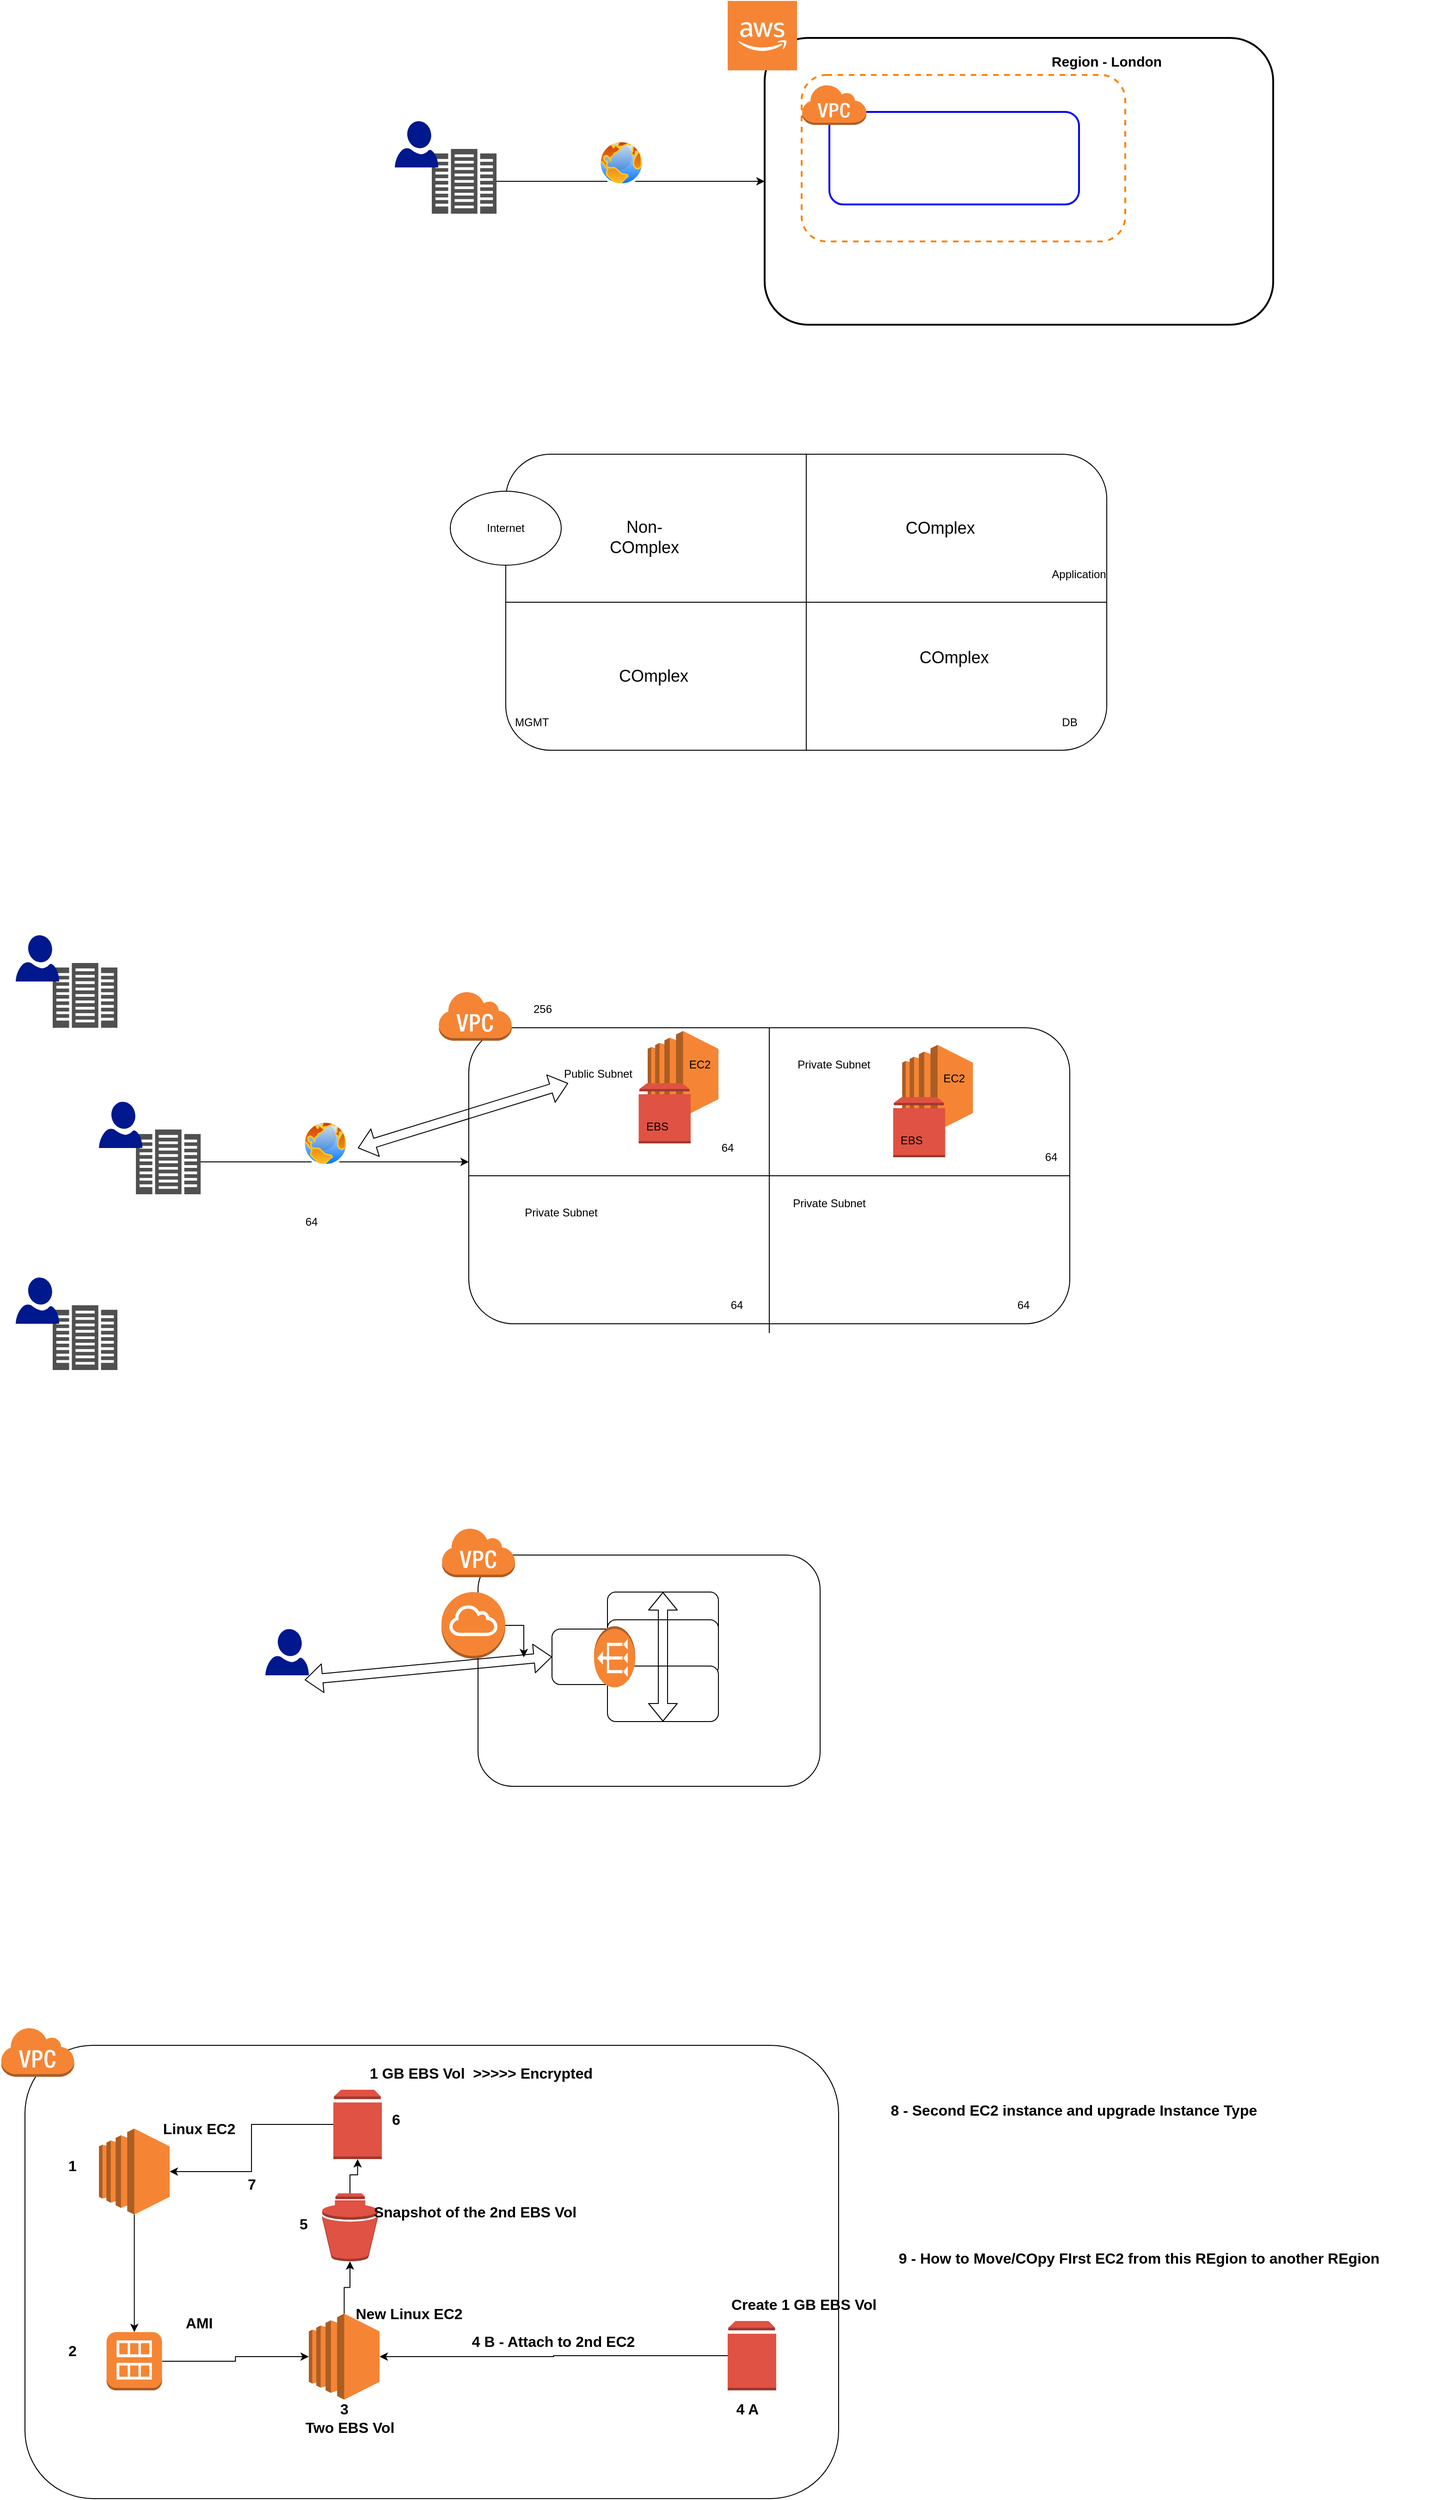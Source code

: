 <mxfile version="14.2.3" type="device"><diagram id="H2GXQ3EfrY2IWg_E_7uB" name="Page-1"><mxGraphModel dx="2603" dy="645" grid="1" gridSize="10" guides="1" tooltips="1" connect="1" arrows="1" fold="1" page="1" pageScale="1" pageWidth="850" pageHeight="1100" math="0" shadow="0"><root><mxCell id="0"/><mxCell id="1" parent="0"/><mxCell id="LGceLIevxCxZJDxATXv2-9" value="" style="rounded=1;whiteSpace=wrap;html=1;" parent="1" vertex="1"><mxGeometry x="-110" y="1750" width="370" height="250" as="geometry"/></mxCell><mxCell id="-fyNvowpJ4HEkJvlEaE8-1" value="" style="rounded=1;whiteSpace=wrap;html=1;strokeWidth=2;" parent="1" vertex="1"><mxGeometry x="200" y="110" width="550" height="310" as="geometry"/></mxCell><mxCell id="-fyNvowpJ4HEkJvlEaE8-2" value="" style="outlineConnect=0;dashed=0;verticalLabelPosition=bottom;verticalAlign=top;align=center;html=1;shape=mxgraph.aws3.cloud_2;fillColor=#F58534;gradientColor=none;" parent="1" vertex="1"><mxGeometry x="160" y="70" width="75" height="75" as="geometry"/></mxCell><mxCell id="-fyNvowpJ4HEkJvlEaE8-5" style="edgeStyle=orthogonalEdgeStyle;rounded=0;orthogonalLoop=1;jettySize=auto;html=1;entryX=0;entryY=0.5;entryDx=0;entryDy=0;" parent="1" source="-fyNvowpJ4HEkJvlEaE8-3" target="-fyNvowpJ4HEkJvlEaE8-1" edge="1"><mxGeometry relative="1" as="geometry"/></mxCell><mxCell id="-fyNvowpJ4HEkJvlEaE8-3" value="" style="pointerEvents=1;shadow=0;dashed=0;html=1;strokeColor=none;fillColor=#505050;labelPosition=center;verticalLabelPosition=bottom;verticalAlign=top;outlineConnect=0;align=center;shape=mxgraph.office.servers.datacenter;" parent="1" vertex="1"><mxGeometry x="-160" y="230" width="70" height="70" as="geometry"/></mxCell><mxCell id="-fyNvowpJ4HEkJvlEaE8-4" value="" style="aspect=fixed;pointerEvents=1;shadow=0;dashed=0;html=1;strokeColor=none;labelPosition=center;verticalLabelPosition=bottom;verticalAlign=top;align=center;fillColor=#00188D;shape=mxgraph.azure.user" parent="1" vertex="1"><mxGeometry x="-200" y="200" width="47" height="50" as="geometry"/></mxCell><mxCell id="-fyNvowpJ4HEkJvlEaE8-6" value="" style="aspect=fixed;perimeter=ellipsePerimeter;html=1;align=center;shadow=0;dashed=0;spacingTop=3;image;image=img/lib/active_directory/internet_globe.svg;strokeWidth=2;" parent="1" vertex="1"><mxGeometry x="20" y="220" width="50" height="50" as="geometry"/></mxCell><mxCell id="-fyNvowpJ4HEkJvlEaE8-8" value="" style="rounded=1;whiteSpace=wrap;html=1;strokeWidth=2;dashed=1;strokeColor=#FF8000;" parent="1" vertex="1"><mxGeometry x="240" y="150" width="350" height="180" as="geometry"/></mxCell><mxCell id="-fyNvowpJ4HEkJvlEaE8-9" value="&lt;b&gt;&lt;font style=&quot;font-size: 15px&quot;&gt;Region - London&lt;/font&gt;&lt;/b&gt;" style="text;html=1;strokeColor=none;fillColor=none;align=center;verticalAlign=middle;whiteSpace=wrap;rounded=0;dashed=1;" parent="1" vertex="1"><mxGeometry x="500" y="125" width="140" height="20" as="geometry"/></mxCell><mxCell id="-fyNvowpJ4HEkJvlEaE8-10" value="" style="rounded=1;whiteSpace=wrap;html=1;strokeWidth=2;strokeColor=#0000FF;" parent="1" vertex="1"><mxGeometry x="270" y="190" width="270" height="100" as="geometry"/></mxCell><mxCell id="-fyNvowpJ4HEkJvlEaE8-11" value="" style="outlineConnect=0;dashed=0;verticalLabelPosition=bottom;verticalAlign=top;align=center;html=1;shape=mxgraph.aws3.virtual_private_cloud;fillColor=#F58534;gradientColor=none;strokeColor=#0000FF;strokeWidth=2;" parent="1" vertex="1"><mxGeometry x="240" y="160" width="70" height="44" as="geometry"/></mxCell><mxCell id="r2a0-MawV22eD8NR_nD8-1" value="" style="rounded=1;whiteSpace=wrap;html=1;" parent="1" vertex="1"><mxGeometry x="-80" y="560" width="650" height="320" as="geometry"/></mxCell><mxCell id="r2a0-MawV22eD8NR_nD8-2" value="" style="endArrow=none;html=1;entryX=0.5;entryY=0;entryDx=0;entryDy=0;exitX=0.5;exitY=1;exitDx=0;exitDy=0;" parent="1" source="r2a0-MawV22eD8NR_nD8-1" target="r2a0-MawV22eD8NR_nD8-1" edge="1"><mxGeometry width="50" height="50" relative="1" as="geometry"><mxPoint x="310" y="760" as="sourcePoint"/><mxPoint x="360" y="710" as="targetPoint"/></mxGeometry></mxCell><mxCell id="r2a0-MawV22eD8NR_nD8-3" value="" style="endArrow=none;html=1;exitX=0;exitY=0.5;exitDx=0;exitDy=0;entryX=1;entryY=0.5;entryDx=0;entryDy=0;" parent="1" source="r2a0-MawV22eD8NR_nD8-1" target="r2a0-MawV22eD8NR_nD8-1" edge="1"><mxGeometry width="50" height="50" relative="1" as="geometry"><mxPoint x="310" y="760" as="sourcePoint"/><mxPoint x="360" y="710" as="targetPoint"/></mxGeometry></mxCell><mxCell id="r2a0-MawV22eD8NR_nD8-4" value="&lt;font style=&quot;font-size: 18px&quot;&gt;Non- COmplex&lt;/font&gt;" style="text;html=1;strokeColor=none;fillColor=none;align=center;verticalAlign=middle;whiteSpace=wrap;rounded=0;" parent="1" vertex="1"><mxGeometry x="50" y="640" width="40" height="20" as="geometry"/></mxCell><mxCell id="r2a0-MawV22eD8NR_nD8-5" value="&lt;font style=&quot;font-size: 18px&quot;&gt;COmplex&lt;/font&gt;" style="text;html=1;strokeColor=none;fillColor=none;align=center;verticalAlign=middle;whiteSpace=wrap;rounded=0;" parent="1" vertex="1"><mxGeometry x="370" y="630" width="40" height="20" as="geometry"/></mxCell><mxCell id="r2a0-MawV22eD8NR_nD8-7" value="&lt;font style=&quot;font-size: 18px&quot;&gt;COmplex&lt;/font&gt;" style="text;html=1;strokeColor=none;fillColor=none;align=center;verticalAlign=middle;whiteSpace=wrap;rounded=0;" parent="1" vertex="1"><mxGeometry x="385" y="770" width="40" height="20" as="geometry"/></mxCell><mxCell id="r2a0-MawV22eD8NR_nD8-8" value="&lt;font style=&quot;font-size: 18px&quot;&gt;COmplex&lt;/font&gt;" style="text;html=1;strokeColor=none;fillColor=none;align=center;verticalAlign=middle;whiteSpace=wrap;rounded=0;" parent="1" vertex="1"><mxGeometry x="60" y="790" width="40" height="20" as="geometry"/></mxCell><mxCell id="r2a0-MawV22eD8NR_nD8-9" value="Application" style="text;html=1;strokeColor=none;fillColor=none;align=center;verticalAlign=middle;whiteSpace=wrap;rounded=0;" parent="1" vertex="1"><mxGeometry x="520" y="680" width="40" height="20" as="geometry"/></mxCell><mxCell id="r2a0-MawV22eD8NR_nD8-10" value="DB" style="text;html=1;strokeColor=none;fillColor=none;align=center;verticalAlign=middle;whiteSpace=wrap;rounded=0;" parent="1" vertex="1"><mxGeometry x="510" y="840" width="40" height="20" as="geometry"/></mxCell><mxCell id="r2a0-MawV22eD8NR_nD8-11" value="MGMT&amp;nbsp;" style="text;html=1;strokeColor=none;fillColor=none;align=center;verticalAlign=middle;whiteSpace=wrap;rounded=0;" parent="1" vertex="1"><mxGeometry x="-70" y="840" width="40" height="20" as="geometry"/></mxCell><mxCell id="r2a0-MawV22eD8NR_nD8-12" value="" style="ellipse;whiteSpace=wrap;html=1;" parent="1" vertex="1"><mxGeometry x="-140" y="600" width="120" height="80" as="geometry"/></mxCell><mxCell id="r2a0-MawV22eD8NR_nD8-13" value="Internet" style="text;html=1;strokeColor=none;fillColor=none;align=center;verticalAlign=middle;whiteSpace=wrap;rounded=0;" parent="1" vertex="1"><mxGeometry x="-100" y="630" width="40" height="20" as="geometry"/></mxCell><mxCell id="r2a0-MawV22eD8NR_nD8-14" value="" style="rounded=1;whiteSpace=wrap;html=1;" parent="1" vertex="1"><mxGeometry x="-120" y="1180" width="650" height="320" as="geometry"/></mxCell><mxCell id="r2a0-MawV22eD8NR_nD8-15" value="" style="outlineConnect=0;dashed=0;verticalLabelPosition=bottom;verticalAlign=top;align=center;html=1;shape=mxgraph.aws3.virtual_private_cloud;fillColor=#F58534;gradientColor=none;" parent="1" vertex="1"><mxGeometry x="-153" y="1140" width="79.5" height="54" as="geometry"/></mxCell><mxCell id="d5T-VFpfE8l58Ey1ZRxm-1" value="256" style="text;html=1;strokeColor=none;fillColor=none;align=center;verticalAlign=middle;whiteSpace=wrap;rounded=0;" parent="1" vertex="1"><mxGeometry x="-60" y="1150" width="40" height="20" as="geometry"/></mxCell><mxCell id="d5T-VFpfE8l58Ey1ZRxm-2" value="" style="endArrow=none;html=1;entryX=0.5;entryY=0;entryDx=0;entryDy=0;" parent="1" target="r2a0-MawV22eD8NR_nD8-14" edge="1"><mxGeometry width="50" height="50" relative="1" as="geometry"><mxPoint x="205" y="1510" as="sourcePoint"/><mxPoint x="310" y="1360" as="targetPoint"/></mxGeometry></mxCell><mxCell id="d5T-VFpfE8l58Ey1ZRxm-3" value="" style="endArrow=none;html=1;exitX=0;exitY=0.5;exitDx=0;exitDy=0;entryX=1;entryY=0.5;entryDx=0;entryDy=0;" parent="1" source="r2a0-MawV22eD8NR_nD8-14" target="r2a0-MawV22eD8NR_nD8-14" edge="1"><mxGeometry width="50" height="50" relative="1" as="geometry"><mxPoint x="260" y="1410" as="sourcePoint"/><mxPoint x="310" y="1360" as="targetPoint"/></mxGeometry></mxCell><mxCell id="d5T-VFpfE8l58Ey1ZRxm-4" value="64" style="text;html=1;strokeColor=none;fillColor=none;align=center;verticalAlign=middle;whiteSpace=wrap;rounded=0;" parent="1" vertex="1"><mxGeometry x="-310" y="1380" width="40" height="20" as="geometry"/></mxCell><mxCell id="d5T-VFpfE8l58Ey1ZRxm-5" value="64" style="text;html=1;strokeColor=none;fillColor=none;align=center;verticalAlign=middle;whiteSpace=wrap;rounded=0;" parent="1" vertex="1"><mxGeometry x="140" y="1300" width="40" height="20" as="geometry"/></mxCell><mxCell id="d5T-VFpfE8l58Ey1ZRxm-6" value="64" style="text;html=1;strokeColor=none;fillColor=none;align=center;verticalAlign=middle;whiteSpace=wrap;rounded=0;" parent="1" vertex="1"><mxGeometry x="150" y="1470" width="40" height="20" as="geometry"/></mxCell><mxCell id="d5T-VFpfE8l58Ey1ZRxm-7" value="64" style="text;html=1;strokeColor=none;fillColor=none;align=center;verticalAlign=middle;whiteSpace=wrap;rounded=0;" parent="1" vertex="1"><mxGeometry x="460" y="1470" width="40" height="20" as="geometry"/></mxCell><mxCell id="d5T-VFpfE8l58Ey1ZRxm-8" value="64" style="text;html=1;strokeColor=none;fillColor=none;align=center;verticalAlign=middle;whiteSpace=wrap;rounded=0;" parent="1" vertex="1"><mxGeometry x="490" y="1310" width="40" height="20" as="geometry"/></mxCell><mxCell id="LGceLIevxCxZJDxATXv2-1" value="Public Subnet" style="text;html=1;strokeColor=none;fillColor=none;align=center;verticalAlign=middle;whiteSpace=wrap;rounded=0;" parent="1" vertex="1"><mxGeometry x="-50" y="1220" width="140" height="20" as="geometry"/></mxCell><mxCell id="LGceLIevxCxZJDxATXv2-2" value="Private Subnet" style="text;html=1;strokeColor=none;fillColor=none;align=center;verticalAlign=middle;whiteSpace=wrap;rounded=0;" parent="1" vertex="1"><mxGeometry x="205" y="1210" width="140" height="20" as="geometry"/></mxCell><mxCell id="LGceLIevxCxZJDxATXv2-3" value="Private Subnet" style="text;html=1;strokeColor=none;fillColor=none;align=center;verticalAlign=middle;whiteSpace=wrap;rounded=0;" parent="1" vertex="1"><mxGeometry x="200" y="1360" width="140" height="20" as="geometry"/></mxCell><mxCell id="LGceLIevxCxZJDxATXv2-4" value="Private Subnet" style="text;html=1;strokeColor=none;fillColor=none;align=center;verticalAlign=middle;whiteSpace=wrap;rounded=0;" parent="1" vertex="1"><mxGeometry x="-90" y="1370" width="140" height="20" as="geometry"/></mxCell><mxCell id="LGceLIevxCxZJDxATXv2-5" value="" style="rounded=1;whiteSpace=wrap;html=1;" parent="1" vertex="1"><mxGeometry x="-30" y="1830" width="120" height="60" as="geometry"/></mxCell><mxCell id="LGceLIevxCxZJDxATXv2-6" value="" style="rounded=1;whiteSpace=wrap;html=1;" parent="1" vertex="1"><mxGeometry x="30" y="1790" width="120" height="60" as="geometry"/></mxCell><mxCell id="LGceLIevxCxZJDxATXv2-7" value="" style="rounded=1;whiteSpace=wrap;html=1;" parent="1" vertex="1"><mxGeometry x="30" y="1820" width="120" height="60" as="geometry"/></mxCell><mxCell id="LGceLIevxCxZJDxATXv2-8" value="" style="rounded=1;whiteSpace=wrap;html=1;" parent="1" vertex="1"><mxGeometry x="30" y="1870" width="120" height="60" as="geometry"/></mxCell><mxCell id="LGceLIevxCxZJDxATXv2-10" value="" style="outlineConnect=0;dashed=0;verticalLabelPosition=bottom;verticalAlign=top;align=center;html=1;shape=mxgraph.aws3.virtual_private_cloud;fillColor=#F58534;gradientColor=none;" parent="1" vertex="1"><mxGeometry x="-149.5" y="1720" width="79.5" height="54" as="geometry"/></mxCell><mxCell id="LGceLIevxCxZJDxATXv2-11" value="" style="aspect=fixed;pointerEvents=1;shadow=0;dashed=0;html=1;strokeColor=none;labelPosition=center;verticalLabelPosition=bottom;verticalAlign=top;align=center;fillColor=#00188D;shape=mxgraph.azure.user" parent="1" vertex="1"><mxGeometry x="-340" y="1830" width="47" height="50" as="geometry"/></mxCell><mxCell id="LGceLIevxCxZJDxATXv2-12" value="" style="shape=flexArrow;endArrow=classic;startArrow=classic;html=1;" parent="1" target="LGceLIevxCxZJDxATXv2-1" edge="1"><mxGeometry width="50" height="50" relative="1" as="geometry"><mxPoint x="-240" y="1310" as="sourcePoint"/><mxPoint x="280" y="1290" as="targetPoint"/></mxGeometry></mxCell><mxCell id="LGceLIevxCxZJDxATXv2-13" value="" style="shape=flexArrow;endArrow=classic;startArrow=classic;html=1;entryX=0;entryY=0.5;entryDx=0;entryDy=0;" parent="1" target="LGceLIevxCxZJDxATXv2-5" edge="1"><mxGeometry width="50" height="50" relative="1" as="geometry"><mxPoint x="-297.5" y="1885" as="sourcePoint"/><mxPoint x="-70" y="1815" as="targetPoint"/></mxGeometry></mxCell><mxCell id="LGceLIevxCxZJDxATXv2-17" style="edgeStyle=orthogonalEdgeStyle;rounded=0;orthogonalLoop=1;jettySize=auto;html=1;" parent="1" source="LGceLIevxCxZJDxATXv2-14" edge="1"><mxGeometry relative="1" as="geometry"><mxPoint x="-60" y="1860" as="targetPoint"/></mxGeometry></mxCell><mxCell id="LGceLIevxCxZJDxATXv2-14" value="" style="outlineConnect=0;dashed=0;verticalLabelPosition=bottom;verticalAlign=top;align=center;html=1;shape=mxgraph.aws3.internet_gateway;fillColor=#F58534;gradientColor=none;" parent="1" vertex="1"><mxGeometry x="-149.5" y="1790" width="69" height="72" as="geometry"/></mxCell><mxCell id="LGceLIevxCxZJDxATXv2-16" value="" style="shape=flexArrow;endArrow=classic;startArrow=classic;html=1;entryX=0.5;entryY=0;entryDx=0;entryDy=0;exitX=0.5;exitY=1;exitDx=0;exitDy=0;" parent="1" source="LGceLIevxCxZJDxATXv2-8" target="LGceLIevxCxZJDxATXv2-6" edge="1"><mxGeometry width="50" height="50" relative="1" as="geometry"><mxPoint x="230" y="1960" as="sourcePoint"/><mxPoint x="280" y="1910" as="targetPoint"/></mxGeometry></mxCell><mxCell id="Rtqpodlchf9Rrb8fbNiF-1" value="" style="outlineConnect=0;dashed=0;verticalLabelPosition=bottom;verticalAlign=top;align=center;html=1;shape=mxgraph.aws3.vpc_nat_gateway;fillColor=#F58534;gradientColor=none;rotation=-180;" parent="1" vertex="1"><mxGeometry x="15.5" y="1827" width="44.5" height="66" as="geometry"/></mxCell><mxCell id="e7fMHekHVJvA9h9w9-__-1" value="" style="outlineConnect=0;dashed=0;verticalLabelPosition=bottom;verticalAlign=top;align=center;html=1;shape=mxgraph.aws3.ec2;fillColor=#F58534;gradientColor=none;" parent="1" vertex="1"><mxGeometry x="73.5" y="1183.5" width="76.5" height="93" as="geometry"/></mxCell><mxCell id="e7fMHekHVJvA9h9w9-__-2" value="" style="outlineConnect=0;dashed=0;verticalLabelPosition=bottom;verticalAlign=top;align=center;html=1;shape=mxgraph.aws3.volume;fillColor=#E05243;gradientColor=none;" parent="1" vertex="1"><mxGeometry x="63.75" y="1240" width="56.25" height="65" as="geometry"/></mxCell><mxCell id="e7fMHekHVJvA9h9w9-__-3" value="EC2" style="text;html=1;strokeColor=none;fillColor=none;align=center;verticalAlign=middle;whiteSpace=wrap;rounded=0;" parent="1" vertex="1"><mxGeometry x="110" y="1210" width="40" height="20" as="geometry"/></mxCell><mxCell id="e7fMHekHVJvA9h9w9-__-4" value="EBS" style="text;html=1;strokeColor=none;fillColor=none;align=center;verticalAlign=middle;whiteSpace=wrap;rounded=0;" parent="1" vertex="1"><mxGeometry x="63.75" y="1276.5" width="40" height="20" as="geometry"/></mxCell><mxCell id="e7fMHekHVJvA9h9w9-__-5" style="edgeStyle=orthogonalEdgeStyle;rounded=0;orthogonalLoop=1;jettySize=auto;html=1;entryX=0;entryY=0.5;entryDx=0;entryDy=0;" parent="1" source="e7fMHekHVJvA9h9w9-__-6" edge="1"><mxGeometry relative="1" as="geometry"><mxPoint x="-120" y="1325" as="targetPoint"/></mxGeometry></mxCell><mxCell id="e7fMHekHVJvA9h9w9-__-6" value="" style="pointerEvents=1;shadow=0;dashed=0;html=1;strokeColor=none;fillColor=#505050;labelPosition=center;verticalLabelPosition=bottom;verticalAlign=top;outlineConnect=0;align=center;shape=mxgraph.office.servers.datacenter;" parent="1" vertex="1"><mxGeometry x="-480" y="1290" width="70" height="70" as="geometry"/></mxCell><mxCell id="e7fMHekHVJvA9h9w9-__-7" value="" style="aspect=fixed;pointerEvents=1;shadow=0;dashed=0;html=1;strokeColor=none;labelPosition=center;verticalLabelPosition=bottom;verticalAlign=top;align=center;fillColor=#00188D;shape=mxgraph.azure.user" parent="1" vertex="1"><mxGeometry x="-520" y="1260" width="47" height="50" as="geometry"/></mxCell><mxCell id="e7fMHekHVJvA9h9w9-__-8" value="" style="aspect=fixed;perimeter=ellipsePerimeter;html=1;align=center;shadow=0;dashed=0;spacingTop=3;image;image=img/lib/active_directory/internet_globe.svg;strokeWidth=2;" parent="1" vertex="1"><mxGeometry x="-300" y="1280" width="50" height="50" as="geometry"/></mxCell><mxCell id="e7fMHekHVJvA9h9w9-__-9" value="" style="pointerEvents=1;shadow=0;dashed=0;html=1;strokeColor=none;fillColor=#505050;labelPosition=center;verticalLabelPosition=bottom;verticalAlign=top;outlineConnect=0;align=center;shape=mxgraph.office.servers.datacenter;" parent="1" vertex="1"><mxGeometry x="-570" y="1110" width="70" height="70" as="geometry"/></mxCell><mxCell id="e7fMHekHVJvA9h9w9-__-10" value="" style="aspect=fixed;pointerEvents=1;shadow=0;dashed=0;html=1;strokeColor=none;labelPosition=center;verticalLabelPosition=bottom;verticalAlign=top;align=center;fillColor=#00188D;shape=mxgraph.azure.user" parent="1" vertex="1"><mxGeometry x="-610" y="1080" width="47" height="50" as="geometry"/></mxCell><mxCell id="e7fMHekHVJvA9h9w9-__-11" value="" style="pointerEvents=1;shadow=0;dashed=0;html=1;strokeColor=none;fillColor=#505050;labelPosition=center;verticalLabelPosition=bottom;verticalAlign=top;outlineConnect=0;align=center;shape=mxgraph.office.servers.datacenter;" parent="1" vertex="1"><mxGeometry x="-570" y="1480" width="70" height="70" as="geometry"/></mxCell><mxCell id="e7fMHekHVJvA9h9w9-__-12" value="" style="aspect=fixed;pointerEvents=1;shadow=0;dashed=0;html=1;strokeColor=none;labelPosition=center;verticalLabelPosition=bottom;verticalAlign=top;align=center;fillColor=#00188D;shape=mxgraph.azure.user" parent="1" vertex="1"><mxGeometry x="-610" y="1450" width="47" height="50" as="geometry"/></mxCell><mxCell id="BbJAM8TZuF_HEG1L0SJ5-1" value="" style="outlineConnect=0;dashed=0;verticalLabelPosition=bottom;verticalAlign=top;align=center;html=1;shape=mxgraph.aws3.ec2;fillColor=#F58534;gradientColor=none;" parent="1" vertex="1"><mxGeometry x="348.75" y="1198.5" width="76.5" height="93" as="geometry"/></mxCell><mxCell id="BbJAM8TZuF_HEG1L0SJ5-2" value="" style="outlineConnect=0;dashed=0;verticalLabelPosition=bottom;verticalAlign=top;align=center;html=1;shape=mxgraph.aws3.volume;fillColor=#E05243;gradientColor=none;" parent="1" vertex="1"><mxGeometry x="339" y="1255" width="56.25" height="65" as="geometry"/></mxCell><mxCell id="BbJAM8TZuF_HEG1L0SJ5-3" value="EC2" style="text;html=1;strokeColor=none;fillColor=none;align=center;verticalAlign=middle;whiteSpace=wrap;rounded=0;" parent="1" vertex="1"><mxGeometry x="385.25" y="1225" width="40" height="20" as="geometry"/></mxCell><mxCell id="BbJAM8TZuF_HEG1L0SJ5-4" value="EBS" style="text;html=1;strokeColor=none;fillColor=none;align=center;verticalAlign=middle;whiteSpace=wrap;rounded=0;" parent="1" vertex="1"><mxGeometry x="339" y="1291.5" width="40" height="20" as="geometry"/></mxCell><mxCell id="k6oHLQ8X8TnEtnGVh0V2-1" value="" style="rounded=1;whiteSpace=wrap;html=1;" vertex="1" parent="1"><mxGeometry x="-600" y="2280" width="880" height="490" as="geometry"/></mxCell><mxCell id="k6oHLQ8X8TnEtnGVh0V2-2" value="" style="outlineConnect=0;dashed=0;verticalLabelPosition=bottom;verticalAlign=top;align=center;html=1;shape=mxgraph.aws3.virtual_private_cloud;fillColor=#F58534;gradientColor=none;" vertex="1" parent="1"><mxGeometry x="-626.25" y="2260" width="79.5" height="54" as="geometry"/></mxCell><mxCell id="k6oHLQ8X8TnEtnGVh0V2-9" style="edgeStyle=orthogonalEdgeStyle;rounded=0;orthogonalLoop=1;jettySize=auto;html=1;" edge="1" parent="1" source="k6oHLQ8X8TnEtnGVh0V2-3" target="k6oHLQ8X8TnEtnGVh0V2-7"><mxGeometry relative="1" as="geometry"/></mxCell><mxCell id="k6oHLQ8X8TnEtnGVh0V2-3" value="" style="outlineConnect=0;dashed=0;verticalLabelPosition=bottom;verticalAlign=top;align=center;html=1;shape=mxgraph.aws3.ec2;fillColor=#F58534;gradientColor=none;" vertex="1" parent="1"><mxGeometry x="-520" y="2370" width="76.5" height="93" as="geometry"/></mxCell><mxCell id="k6oHLQ8X8TnEtnGVh0V2-4" value="&lt;font style=&quot;font-size: 16px&quot;&gt;&lt;b&gt;Linux EC2&lt;/b&gt;&lt;/font&gt;" style="text;html=1;strokeColor=none;fillColor=none;align=center;verticalAlign=middle;whiteSpace=wrap;rounded=0;" vertex="1" parent="1"><mxGeometry x="-473" y="2360" width="123" height="20" as="geometry"/></mxCell><mxCell id="k6oHLQ8X8TnEtnGVh0V2-5" value="&lt;font style=&quot;font-size: 16px&quot;&gt;&lt;b&gt;1&lt;/b&gt;&lt;/font&gt;" style="text;html=1;strokeColor=none;fillColor=none;align=center;verticalAlign=middle;whiteSpace=wrap;rounded=0;" vertex="1" parent="1"><mxGeometry x="-610" y="2400" width="123" height="20" as="geometry"/></mxCell><mxCell id="k6oHLQ8X8TnEtnGVh0V2-13" style="edgeStyle=orthogonalEdgeStyle;rounded=0;orthogonalLoop=1;jettySize=auto;html=1;entryX=0;entryY=0.5;entryDx=0;entryDy=0;entryPerimeter=0;" edge="1" parent="1" source="k6oHLQ8X8TnEtnGVh0V2-7" target="k6oHLQ8X8TnEtnGVh0V2-11"><mxGeometry relative="1" as="geometry"/></mxCell><mxCell id="k6oHLQ8X8TnEtnGVh0V2-7" value="" style="outlineConnect=0;dashed=0;verticalLabelPosition=bottom;verticalAlign=top;align=center;html=1;shape=mxgraph.aws3.ami;fillColor=#F58534;gradientColor=none;" vertex="1" parent="1"><mxGeometry x="-511.75" y="2590" width="60" height="63" as="geometry"/></mxCell><mxCell id="k6oHLQ8X8TnEtnGVh0V2-8" value="&lt;font style=&quot;font-size: 16px&quot;&gt;&lt;b&gt;AMI&lt;/b&gt;&lt;/font&gt;" style="text;html=1;strokeColor=none;fillColor=none;align=center;verticalAlign=middle;whiteSpace=wrap;rounded=0;" vertex="1" parent="1"><mxGeometry x="-473" y="2570" width="123" height="20" as="geometry"/></mxCell><mxCell id="k6oHLQ8X8TnEtnGVh0V2-10" value="&lt;font style=&quot;font-size: 16px&quot;&gt;&lt;b&gt;2&lt;/b&gt;&lt;/font&gt;" style="text;html=1;strokeColor=none;fillColor=none;align=center;verticalAlign=middle;whiteSpace=wrap;rounded=0;" vertex="1" parent="1"><mxGeometry x="-610" y="2600" width="123" height="20" as="geometry"/></mxCell><mxCell id="k6oHLQ8X8TnEtnGVh0V2-22" style="edgeStyle=orthogonalEdgeStyle;rounded=0;orthogonalLoop=1;jettySize=auto;html=1;" edge="1" parent="1" source="k6oHLQ8X8TnEtnGVh0V2-11" target="k6oHLQ8X8TnEtnGVh0V2-20"><mxGeometry relative="1" as="geometry"/></mxCell><mxCell id="k6oHLQ8X8TnEtnGVh0V2-11" value="" style="outlineConnect=0;dashed=0;verticalLabelPosition=bottom;verticalAlign=top;align=center;html=1;shape=mxgraph.aws3.ec2;fillColor=#F58534;gradientColor=none;" vertex="1" parent="1"><mxGeometry x="-293" y="2570" width="76.5" height="93" as="geometry"/></mxCell><mxCell id="k6oHLQ8X8TnEtnGVh0V2-12" value="&lt;font style=&quot;font-size: 16px&quot;&gt;&lt;b&gt;New Linux EC2&lt;/b&gt;&lt;/font&gt;" style="text;html=1;strokeColor=none;fillColor=none;align=center;verticalAlign=middle;whiteSpace=wrap;rounded=0;" vertex="1" parent="1"><mxGeometry x="-246" y="2560" width="123" height="20" as="geometry"/></mxCell><mxCell id="k6oHLQ8X8TnEtnGVh0V2-14" value="&lt;font style=&quot;font-size: 16px&quot;&gt;&lt;b&gt;3&lt;/b&gt;&lt;/font&gt;" style="text;html=1;strokeColor=none;fillColor=none;align=center;verticalAlign=middle;whiteSpace=wrap;rounded=0;" vertex="1" parent="1"><mxGeometry x="-316.25" y="2663" width="123" height="20" as="geometry"/></mxCell><mxCell id="k6oHLQ8X8TnEtnGVh0V2-17" style="edgeStyle=orthogonalEdgeStyle;rounded=0;orthogonalLoop=1;jettySize=auto;html=1;" edge="1" parent="1" source="k6oHLQ8X8TnEtnGVh0V2-15" target="k6oHLQ8X8TnEtnGVh0V2-11"><mxGeometry relative="1" as="geometry"/></mxCell><mxCell id="k6oHLQ8X8TnEtnGVh0V2-15" value="" style="outlineConnect=0;dashed=0;verticalLabelPosition=bottom;verticalAlign=top;align=center;html=1;shape=mxgraph.aws3.volume;fillColor=#E05243;gradientColor=none;" vertex="1" parent="1"><mxGeometry x="160" y="2578" width="52.5" height="75" as="geometry"/></mxCell><mxCell id="k6oHLQ8X8TnEtnGVh0V2-16" value="&lt;font style=&quot;font-size: 16px&quot;&gt;&lt;b&gt;4 A&lt;/b&gt;&lt;/font&gt;" style="text;html=1;strokeColor=none;fillColor=none;align=center;verticalAlign=middle;whiteSpace=wrap;rounded=0;" vertex="1" parent="1"><mxGeometry x="120" y="2663" width="123" height="20" as="geometry"/></mxCell><mxCell id="k6oHLQ8X8TnEtnGVh0V2-18" value="&lt;font style=&quot;font-size: 16px&quot;&gt;&lt;b&gt;Create 1 GB EBS Vol&lt;/b&gt;&lt;/font&gt;" style="text;html=1;strokeColor=none;fillColor=none;align=center;verticalAlign=middle;whiteSpace=wrap;rounded=0;" vertex="1" parent="1"><mxGeometry x="143.5" y="2550" width="196.5" height="20" as="geometry"/></mxCell><mxCell id="k6oHLQ8X8TnEtnGVh0V2-19" value="&lt;font style=&quot;font-size: 16px&quot;&gt;&lt;b&gt;Two EBS Vol&lt;/b&gt;&lt;/font&gt;" style="text;html=1;strokeColor=none;fillColor=none;align=center;verticalAlign=middle;whiteSpace=wrap;rounded=0;" vertex="1" parent="1"><mxGeometry x="-310" y="2683" width="123" height="20" as="geometry"/></mxCell><mxCell id="k6oHLQ8X8TnEtnGVh0V2-25" style="edgeStyle=orthogonalEdgeStyle;rounded=0;orthogonalLoop=1;jettySize=auto;html=1;" edge="1" parent="1" source="k6oHLQ8X8TnEtnGVh0V2-20" target="k6oHLQ8X8TnEtnGVh0V2-23"><mxGeometry relative="1" as="geometry"/></mxCell><mxCell id="k6oHLQ8X8TnEtnGVh0V2-20" value="" style="outlineConnect=0;dashed=0;verticalLabelPosition=bottom;verticalAlign=top;align=center;html=1;shape=mxgraph.aws3.snapshot;fillColor=#E05243;gradientColor=none;" vertex="1" parent="1"><mxGeometry x="-278.5" y="2440" width="60" height="73.5" as="geometry"/></mxCell><mxCell id="k6oHLQ8X8TnEtnGVh0V2-21" value="&lt;font style=&quot;font-size: 16px&quot;&gt;&lt;b&gt;Snapshot of the 2nd EBS Vol&lt;/b&gt;&lt;/font&gt;" style="text;html=1;strokeColor=none;fillColor=none;align=center;verticalAlign=middle;whiteSpace=wrap;rounded=0;" vertex="1" parent="1"><mxGeometry x="-246" y="2450" width="266" height="20" as="geometry"/></mxCell><mxCell id="k6oHLQ8X8TnEtnGVh0V2-26" style="edgeStyle=orthogonalEdgeStyle;rounded=0;orthogonalLoop=1;jettySize=auto;html=1;" edge="1" parent="1" source="k6oHLQ8X8TnEtnGVh0V2-23" target="k6oHLQ8X8TnEtnGVh0V2-3"><mxGeometry relative="1" as="geometry"/></mxCell><mxCell id="k6oHLQ8X8TnEtnGVh0V2-23" value="" style="outlineConnect=0;dashed=0;verticalLabelPosition=bottom;verticalAlign=top;align=center;html=1;shape=mxgraph.aws3.volume;fillColor=#E05243;gradientColor=none;" vertex="1" parent="1"><mxGeometry x="-266.5" y="2328" width="52.5" height="75" as="geometry"/></mxCell><mxCell id="k6oHLQ8X8TnEtnGVh0V2-24" value="&lt;font style=&quot;font-size: 16px&quot;&gt;&lt;b&gt;1 GB EBS Vol&amp;nbsp; &amp;gt;&amp;gt;&amp;gt;&amp;gt;&amp;gt;&amp;nbsp;&lt;/b&gt;&lt;/font&gt;&lt;span style=&quot;font-size: 16px&quot;&gt;&lt;b&gt;Encrypted&lt;/b&gt;&lt;/span&gt;" style="text;html=1;strokeColor=none;fillColor=none;align=center;verticalAlign=middle;whiteSpace=wrap;rounded=0;" vertex="1" parent="1"><mxGeometry x="-283" y="2300" width="353" height="20" as="geometry"/></mxCell><mxCell id="k6oHLQ8X8TnEtnGVh0V2-27" value="&lt;font style=&quot;font-size: 16px&quot;&gt;&lt;b&gt;5&lt;/b&gt;&lt;/font&gt;" style="text;html=1;strokeColor=none;fillColor=none;align=center;verticalAlign=middle;whiteSpace=wrap;rounded=0;" vertex="1" parent="1"><mxGeometry x="-360" y="2463" width="123" height="20" as="geometry"/></mxCell><mxCell id="k6oHLQ8X8TnEtnGVh0V2-28" value="&lt;font style=&quot;font-size: 16px&quot;&gt;&lt;b&gt;6&lt;/b&gt;&lt;/font&gt;" style="text;html=1;strokeColor=none;fillColor=none;align=center;verticalAlign=middle;whiteSpace=wrap;rounded=0;" vertex="1" parent="1"><mxGeometry x="-260" y="2350" width="123" height="20" as="geometry"/></mxCell><mxCell id="k6oHLQ8X8TnEtnGVh0V2-29" value="&lt;font style=&quot;font-size: 16px&quot;&gt;&lt;b&gt;7&lt;/b&gt;&lt;/font&gt;" style="text;html=1;strokeColor=none;fillColor=none;align=center;verticalAlign=middle;whiteSpace=wrap;rounded=0;" vertex="1" parent="1"><mxGeometry x="-416" y="2420" width="123" height="20" as="geometry"/></mxCell><mxCell id="k6oHLQ8X8TnEtnGVh0V2-30" value="&lt;font style=&quot;font-size: 16px&quot;&gt;&lt;b&gt;8 - Second EC2 instance and upgrade Instance Type&lt;/b&gt;&lt;/font&gt;" style="text;html=1;strokeColor=none;fillColor=none;align=center;verticalAlign=middle;whiteSpace=wrap;rounded=0;" vertex="1" parent="1"><mxGeometry x="297.5" y="2340" width="472.5" height="20" as="geometry"/></mxCell><mxCell id="k6oHLQ8X8TnEtnGVh0V2-31" value="&lt;font style=&quot;font-size: 16px&quot;&gt;&lt;b&gt;9 - How to Move/COpy FIrst EC2 from this REgion to another REgion&lt;/b&gt;&lt;/font&gt;" style="text;html=1;strokeColor=none;fillColor=none;align=center;verticalAlign=middle;whiteSpace=wrap;rounded=0;" vertex="1" parent="1"><mxGeometry x="280" y="2500" width="650" height="20" as="geometry"/></mxCell><mxCell id="k6oHLQ8X8TnEtnGVh0V2-32" value="&lt;font style=&quot;font-size: 16px&quot;&gt;&lt;b&gt;4 B - Attach to 2nd EC2&lt;/b&gt;&lt;/font&gt;" style="text;html=1;strokeColor=none;fillColor=none;align=center;verticalAlign=middle;whiteSpace=wrap;rounded=0;" vertex="1" parent="1"><mxGeometry x="-140" y="2590" width="223" height="20" as="geometry"/></mxCell></root></mxGraphModel></diagram></mxfile>
